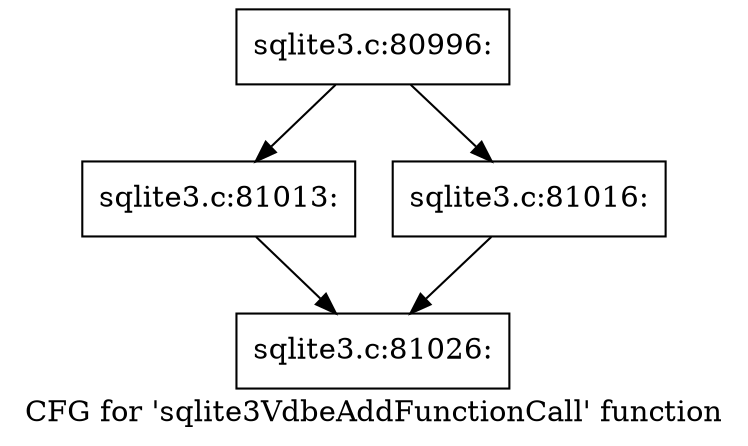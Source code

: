 digraph "CFG for 'sqlite3VdbeAddFunctionCall' function" {
	label="CFG for 'sqlite3VdbeAddFunctionCall' function";

	Node0x55c0f8bdec80 [shape=record,label="{sqlite3.c:80996:}"];
	Node0x55c0f8bdec80 -> Node0x55c0f8beb800;
	Node0x55c0f8bdec80 -> Node0x55c0f8beb850;
	Node0x55c0f8beb800 [shape=record,label="{sqlite3.c:81013:}"];
	Node0x55c0f8beb800 -> Node0x55c0f8bdee00;
	Node0x55c0f8beb850 [shape=record,label="{sqlite3.c:81016:}"];
	Node0x55c0f8beb850 -> Node0x55c0f8bdee00;
	Node0x55c0f8bdee00 [shape=record,label="{sqlite3.c:81026:}"];
}
